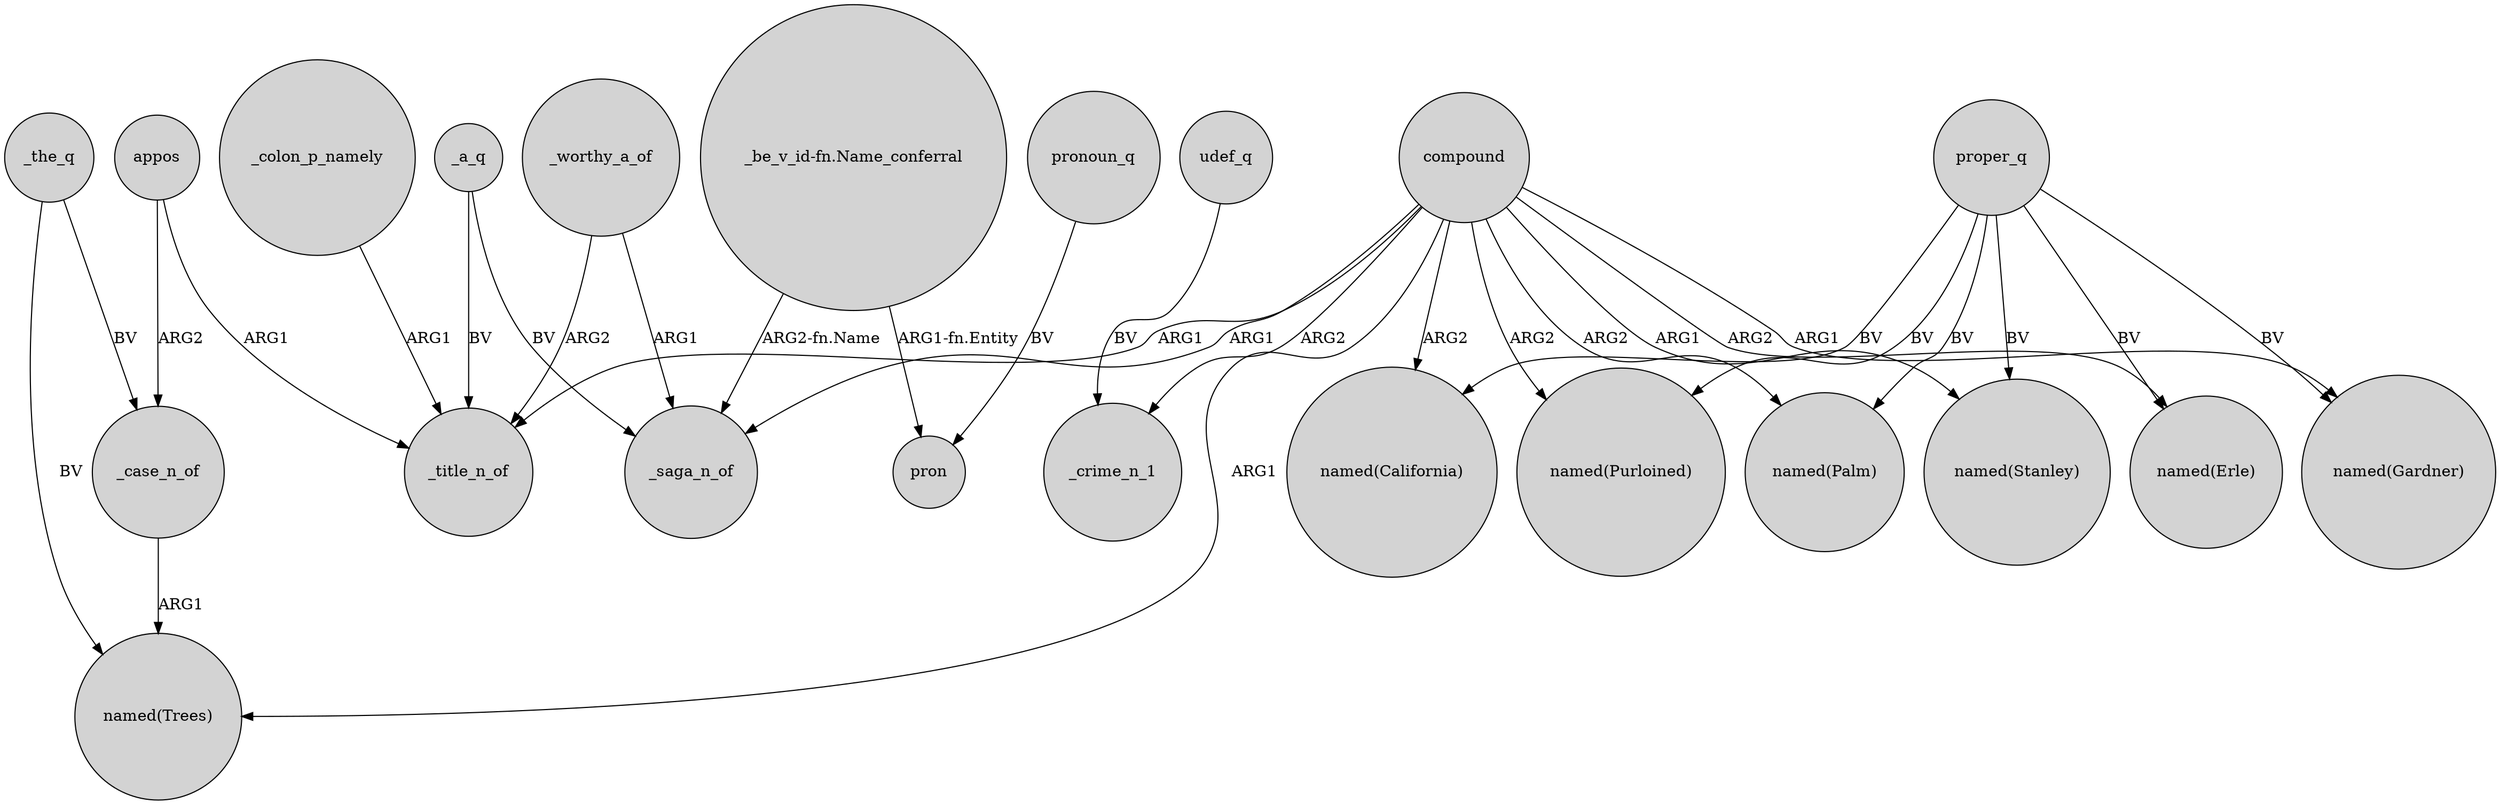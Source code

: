 digraph {
	node [shape=circle style=filled]
	appos -> _title_n_of [label=ARG1]
	_the_q -> "named(Trees)" [label=BV]
	compound -> _crime_n_1 [label=ARG2]
	_a_q -> _title_n_of [label=BV]
	_a_q -> _saga_n_of [label=BV]
	compound -> _title_n_of [label=ARG1]
	_worthy_a_of -> _title_n_of [label=ARG2]
	proper_q -> "named(Palm)" [label=BV]
	_colon_p_namely -> _title_n_of [label=ARG1]
	compound -> "named(Gardner)" [label=ARG1]
	compound -> "named(California)" [label=ARG2]
	appos -> _case_n_of [label=ARG2]
	compound -> "named(Purloined)" [label=ARG2]
	udef_q -> _crime_n_1 [label=BV]
	proper_q -> "named(Stanley)" [label=BV]
	_worthy_a_of -> _saga_n_of [label=ARG1]
	compound -> "named(Erle)" [label=ARG2]
	pronoun_q -> pron [label=BV]
	_case_n_of -> "named(Trees)" [label=ARG1]
	"_be_v_id-fn.Name_conferral" -> _saga_n_of [label="ARG2-fn.Name"]
	"_be_v_id-fn.Name_conferral" -> pron [label="ARG1-fn.Entity"]
	proper_q -> "named(Purloined)" [label=BV]
	proper_q -> "named(Gardner)" [label=BV]
	proper_q -> "named(California)" [label=BV]
	compound -> "named(Trees)" [label=ARG1]
	compound -> "named(Palm)" [label=ARG2]
	proper_q -> "named(Erle)" [label=BV]
	compound -> "named(Stanley)" [label=ARG1]
	_the_q -> _case_n_of [label=BV]
	compound -> _saga_n_of [label=ARG1]
}

